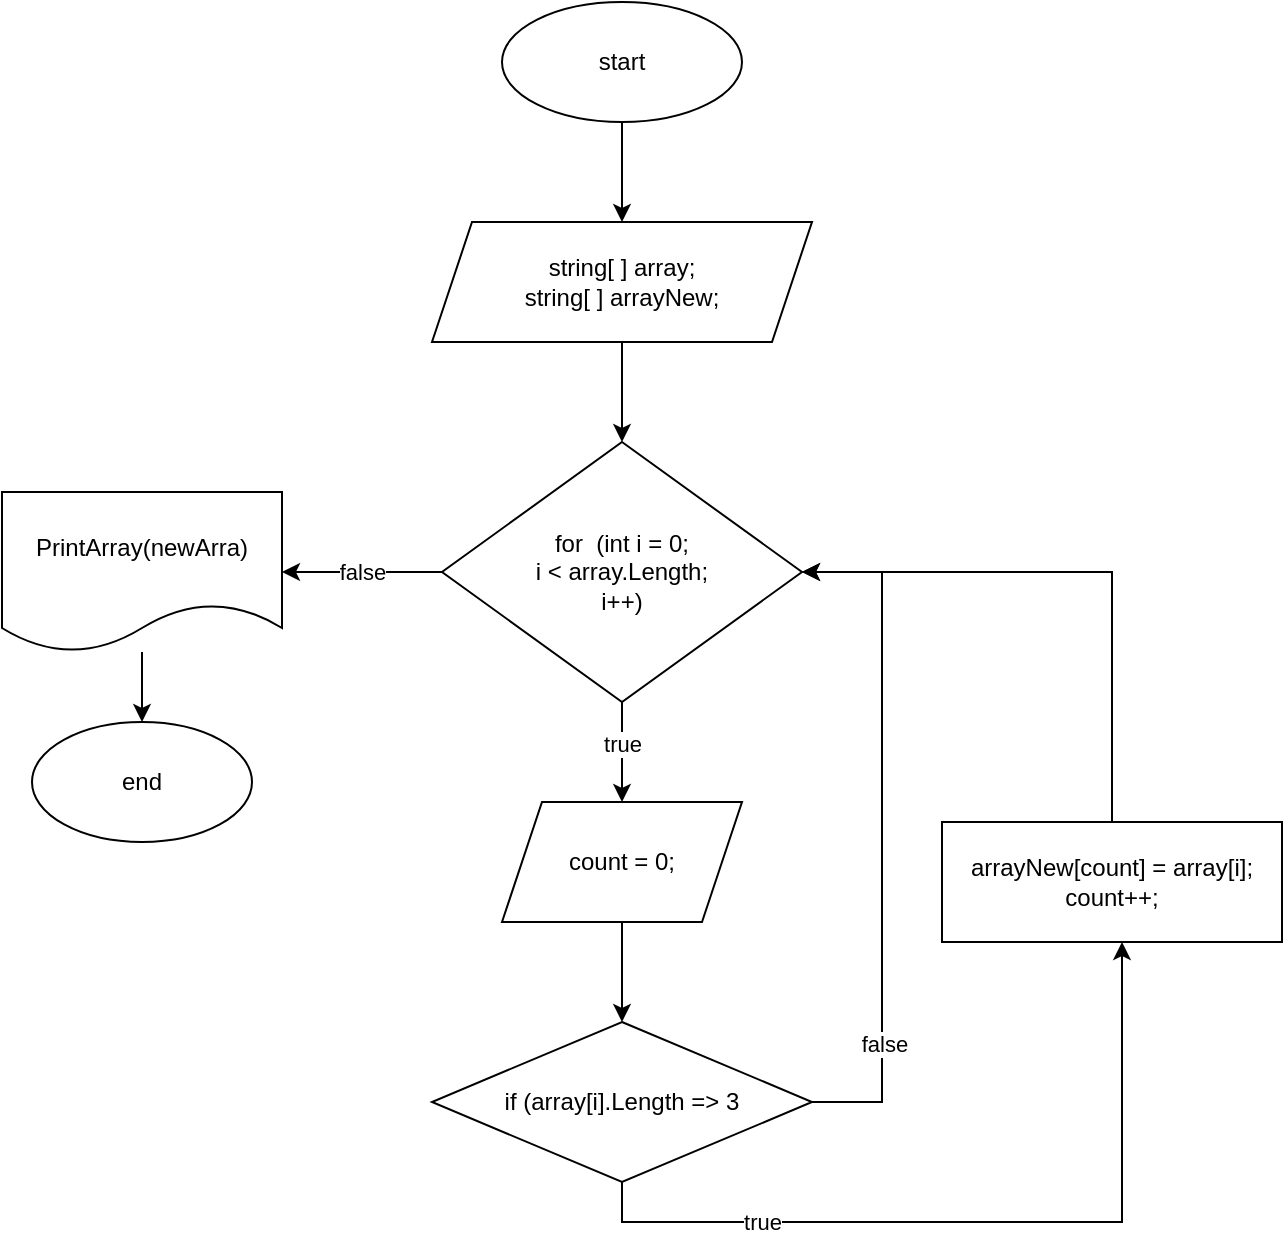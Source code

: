 <mxfile version="21.6.2" type="device">
  <diagram name="Страница 1" id="G5exDuN-SDgVHMMf5Haz">
    <mxGraphModel dx="698" dy="478" grid="1" gridSize="10" guides="1" tooltips="1" connect="1" arrows="1" fold="1" page="1" pageScale="1" pageWidth="827" pageHeight="1169" math="0" shadow="0">
      <root>
        <mxCell id="0" />
        <mxCell id="1" parent="0" />
        <mxCell id="ZXDKSf19y5gYxXJJ9fNV-5" value="" style="edgeStyle=orthogonalEdgeStyle;rounded=0;orthogonalLoop=1;jettySize=auto;html=1;" edge="1" parent="1" source="ZXDKSf19y5gYxXJJ9fNV-2" target="ZXDKSf19y5gYxXJJ9fNV-4">
          <mxGeometry relative="1" as="geometry" />
        </mxCell>
        <mxCell id="ZXDKSf19y5gYxXJJ9fNV-2" value="start" style="ellipse;whiteSpace=wrap;html=1;" vertex="1" parent="1">
          <mxGeometry x="410" y="510" width="120" height="60" as="geometry" />
        </mxCell>
        <mxCell id="ZXDKSf19y5gYxXJJ9fNV-10" value="" style="edgeStyle=orthogonalEdgeStyle;rounded=0;orthogonalLoop=1;jettySize=auto;html=1;" edge="1" parent="1" source="ZXDKSf19y5gYxXJJ9fNV-4" target="ZXDKSf19y5gYxXJJ9fNV-9">
          <mxGeometry relative="1" as="geometry" />
        </mxCell>
        <mxCell id="ZXDKSf19y5gYxXJJ9fNV-4" value="string[ ] array;&lt;br&gt;string[ ] arrayNew;" style="shape=parallelogram;perimeter=parallelogramPerimeter;whiteSpace=wrap;html=1;fixedSize=1;" vertex="1" parent="1">
          <mxGeometry x="375" y="620" width="190" height="60" as="geometry" />
        </mxCell>
        <mxCell id="ZXDKSf19y5gYxXJJ9fNV-17" value="" style="edgeStyle=orthogonalEdgeStyle;rounded=0;orthogonalLoop=1;jettySize=auto;html=1;" edge="1" parent="1" source="ZXDKSf19y5gYxXJJ9fNV-9" target="ZXDKSf19y5gYxXJJ9fNV-16">
          <mxGeometry relative="1" as="geometry" />
        </mxCell>
        <mxCell id="ZXDKSf19y5gYxXJJ9fNV-28" value="true" style="edgeLabel;html=1;align=center;verticalAlign=middle;resizable=0;points=[];" vertex="1" connectable="0" parent="ZXDKSf19y5gYxXJJ9fNV-17">
          <mxGeometry x="-0.187" relative="1" as="geometry">
            <mxPoint as="offset" />
          </mxGeometry>
        </mxCell>
        <mxCell id="ZXDKSf19y5gYxXJJ9fNV-29" value="false" style="edgeStyle=orthogonalEdgeStyle;rounded=0;orthogonalLoop=1;jettySize=auto;html=1;exitX=0;exitY=0.5;exitDx=0;exitDy=0;entryX=1;entryY=0.5;entryDx=0;entryDy=0;" edge="1" parent="1" source="ZXDKSf19y5gYxXJJ9fNV-9" target="ZXDKSf19y5gYxXJJ9fNV-33">
          <mxGeometry relative="1" as="geometry">
            <mxPoint x="330" y="795" as="targetPoint" />
          </mxGeometry>
        </mxCell>
        <mxCell id="ZXDKSf19y5gYxXJJ9fNV-9" value="for &amp;nbsp;(int i = 0; &lt;br&gt;i &amp;lt; array.Length; &lt;br&gt;i++)" style="rhombus;whiteSpace=wrap;html=1;" vertex="1" parent="1">
          <mxGeometry x="380" y="730" width="180" height="130" as="geometry" />
        </mxCell>
        <mxCell id="ZXDKSf19y5gYxXJJ9fNV-19" value="" style="edgeStyle=orthogonalEdgeStyle;rounded=0;orthogonalLoop=1;jettySize=auto;html=1;" edge="1" parent="1" source="ZXDKSf19y5gYxXJJ9fNV-16" target="ZXDKSf19y5gYxXJJ9fNV-18">
          <mxGeometry relative="1" as="geometry" />
        </mxCell>
        <mxCell id="ZXDKSf19y5gYxXJJ9fNV-16" value="count = 0;" style="shape=parallelogram;perimeter=parallelogramPerimeter;whiteSpace=wrap;html=1;fixedSize=1;" vertex="1" parent="1">
          <mxGeometry x="410" y="910" width="120" height="60" as="geometry" />
        </mxCell>
        <mxCell id="ZXDKSf19y5gYxXJJ9fNV-21" value="true" style="edgeStyle=orthogonalEdgeStyle;rounded=0;orthogonalLoop=1;jettySize=auto;html=1;exitX=0.5;exitY=1;exitDx=0;exitDy=0;" edge="1" parent="1" source="ZXDKSf19y5gYxXJJ9fNV-18" target="ZXDKSf19y5gYxXJJ9fNV-20">
          <mxGeometry x="-0.561" relative="1" as="geometry">
            <Array as="points">
              <mxPoint x="470" y="1120" />
              <mxPoint x="720" y="1120" />
            </Array>
            <mxPoint as="offset" />
          </mxGeometry>
        </mxCell>
        <mxCell id="ZXDKSf19y5gYxXJJ9fNV-25" style="edgeStyle=orthogonalEdgeStyle;rounded=0;orthogonalLoop=1;jettySize=auto;html=1;entryX=1;entryY=0.5;entryDx=0;entryDy=0;" edge="1" parent="1" source="ZXDKSf19y5gYxXJJ9fNV-18" target="ZXDKSf19y5gYxXJJ9fNV-9">
          <mxGeometry relative="1" as="geometry">
            <Array as="points">
              <mxPoint x="600" y="1060" />
              <mxPoint x="600" y="795" />
            </Array>
          </mxGeometry>
        </mxCell>
        <mxCell id="ZXDKSf19y5gYxXJJ9fNV-27" value="false" style="edgeLabel;html=1;align=center;verticalAlign=middle;resizable=0;points=[];" vertex="1" connectable="0" parent="ZXDKSf19y5gYxXJJ9fNV-25">
          <mxGeometry x="-0.752" y="-1" relative="1" as="geometry">
            <mxPoint y="-22" as="offset" />
          </mxGeometry>
        </mxCell>
        <mxCell id="ZXDKSf19y5gYxXJJ9fNV-18" value="if (array[i].Length =&amp;gt; 3" style="rhombus;whiteSpace=wrap;html=1;" vertex="1" parent="1">
          <mxGeometry x="375" y="1020" width="190" height="80" as="geometry" />
        </mxCell>
        <mxCell id="ZXDKSf19y5gYxXJJ9fNV-22" style="edgeStyle=orthogonalEdgeStyle;rounded=0;orthogonalLoop=1;jettySize=auto;html=1;exitX=0.5;exitY=0;exitDx=0;exitDy=0;entryX=1;entryY=0.5;entryDx=0;entryDy=0;" edge="1" parent="1" source="ZXDKSf19y5gYxXJJ9fNV-20" target="ZXDKSf19y5gYxXJJ9fNV-9">
          <mxGeometry relative="1" as="geometry" />
        </mxCell>
        <mxCell id="ZXDKSf19y5gYxXJJ9fNV-20" value="arrayNew[count] = array[i];&lt;br&gt;count++;" style="whiteSpace=wrap;html=1;" vertex="1" parent="1">
          <mxGeometry x="630" y="920" width="170" height="60" as="geometry" />
        </mxCell>
        <mxCell id="ZXDKSf19y5gYxXJJ9fNV-35" value="" style="edgeStyle=orthogonalEdgeStyle;rounded=0;orthogonalLoop=1;jettySize=auto;html=1;" edge="1" parent="1" source="ZXDKSf19y5gYxXJJ9fNV-33" target="ZXDKSf19y5gYxXJJ9fNV-34">
          <mxGeometry relative="1" as="geometry" />
        </mxCell>
        <mxCell id="ZXDKSf19y5gYxXJJ9fNV-33" value="PrintArray(newArra)" style="shape=document;whiteSpace=wrap;html=1;boundedLbl=1;" vertex="1" parent="1">
          <mxGeometry x="160" y="755" width="140" height="80" as="geometry" />
        </mxCell>
        <mxCell id="ZXDKSf19y5gYxXJJ9fNV-34" value="end" style="ellipse;whiteSpace=wrap;html=1;" vertex="1" parent="1">
          <mxGeometry x="175" y="870" width="110" height="60" as="geometry" />
        </mxCell>
      </root>
    </mxGraphModel>
  </diagram>
</mxfile>

